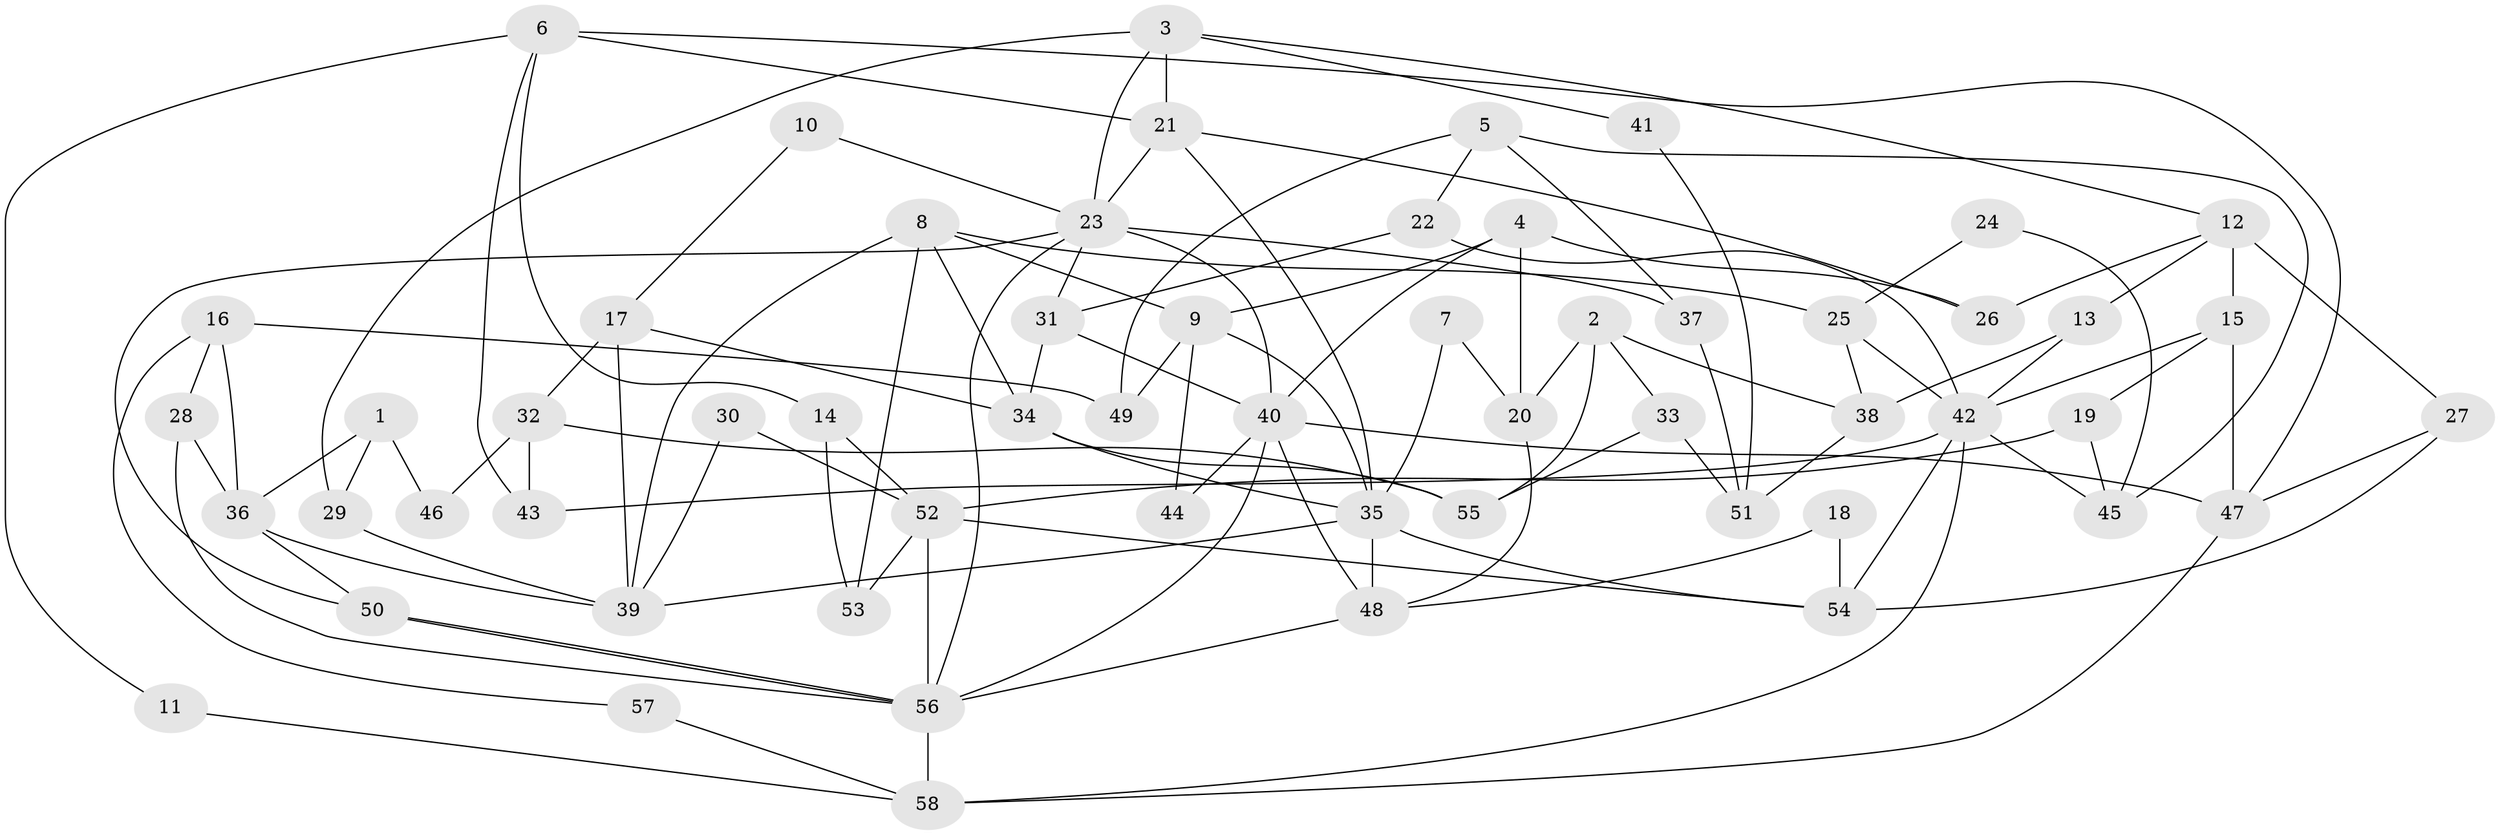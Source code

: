 // Generated by graph-tools (version 1.1) at 2025/36/03/09/25 02:36:18]
// undirected, 58 vertices, 116 edges
graph export_dot {
graph [start="1"]
  node [color=gray90,style=filled];
  1;
  2;
  3;
  4;
  5;
  6;
  7;
  8;
  9;
  10;
  11;
  12;
  13;
  14;
  15;
  16;
  17;
  18;
  19;
  20;
  21;
  22;
  23;
  24;
  25;
  26;
  27;
  28;
  29;
  30;
  31;
  32;
  33;
  34;
  35;
  36;
  37;
  38;
  39;
  40;
  41;
  42;
  43;
  44;
  45;
  46;
  47;
  48;
  49;
  50;
  51;
  52;
  53;
  54;
  55;
  56;
  57;
  58;
  1 -- 29;
  1 -- 36;
  1 -- 46;
  2 -- 33;
  2 -- 20;
  2 -- 38;
  2 -- 55;
  3 -- 21;
  3 -- 23;
  3 -- 12;
  3 -- 29;
  3 -- 41;
  4 -- 26;
  4 -- 40;
  4 -- 9;
  4 -- 20;
  5 -- 49;
  5 -- 22;
  5 -- 37;
  5 -- 45;
  6 -- 47;
  6 -- 21;
  6 -- 11;
  6 -- 14;
  6 -- 43;
  7 -- 35;
  7 -- 20;
  8 -- 39;
  8 -- 9;
  8 -- 25;
  8 -- 34;
  8 -- 53;
  9 -- 35;
  9 -- 44;
  9 -- 49;
  10 -- 17;
  10 -- 23;
  11 -- 58;
  12 -- 13;
  12 -- 15;
  12 -- 26;
  12 -- 27;
  13 -- 38;
  13 -- 42;
  14 -- 53;
  14 -- 52;
  15 -- 47;
  15 -- 19;
  15 -- 42;
  16 -- 28;
  16 -- 36;
  16 -- 49;
  16 -- 57;
  17 -- 34;
  17 -- 32;
  17 -- 39;
  18 -- 54;
  18 -- 48;
  19 -- 52;
  19 -- 45;
  20 -- 48;
  21 -- 23;
  21 -- 35;
  21 -- 26;
  22 -- 42;
  22 -- 31;
  23 -- 40;
  23 -- 56;
  23 -- 31;
  23 -- 37;
  23 -- 50;
  24 -- 25;
  24 -- 45;
  25 -- 42;
  25 -- 38;
  27 -- 54;
  27 -- 47;
  28 -- 56;
  28 -- 36;
  29 -- 39;
  30 -- 39;
  30 -- 52;
  31 -- 40;
  31 -- 34;
  32 -- 55;
  32 -- 43;
  32 -- 46;
  33 -- 55;
  33 -- 51;
  34 -- 35;
  34 -- 55;
  35 -- 48;
  35 -- 39;
  35 -- 54;
  36 -- 39;
  36 -- 50;
  37 -- 51;
  38 -- 51;
  40 -- 56;
  40 -- 47;
  40 -- 44;
  40 -- 48;
  41 -- 51;
  42 -- 45;
  42 -- 43;
  42 -- 54;
  42 -- 58;
  47 -- 58;
  48 -- 56;
  50 -- 56;
  50 -- 56;
  52 -- 54;
  52 -- 53;
  52 -- 56;
  56 -- 58;
  57 -- 58;
}
